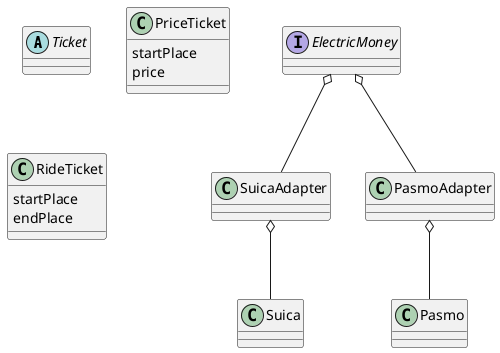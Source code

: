 @startuml

abstract class Ticket {
}

class PriceTicket {
startPlace
price
}

class RideTicket {
startPlace
endPlace
}

Interface ElectricMoney {
}

ElectricMoney o-- SuicaAdapter
ElectricMoney o-- PasmoAdapter

class SuicaAdapter {
}
SuicaAdapter o-- Suica

class Suica {
}

class PasmoAdapter {
}

PasmoAdapter o-- Pasmo

class Pasmo {
}

@enduml